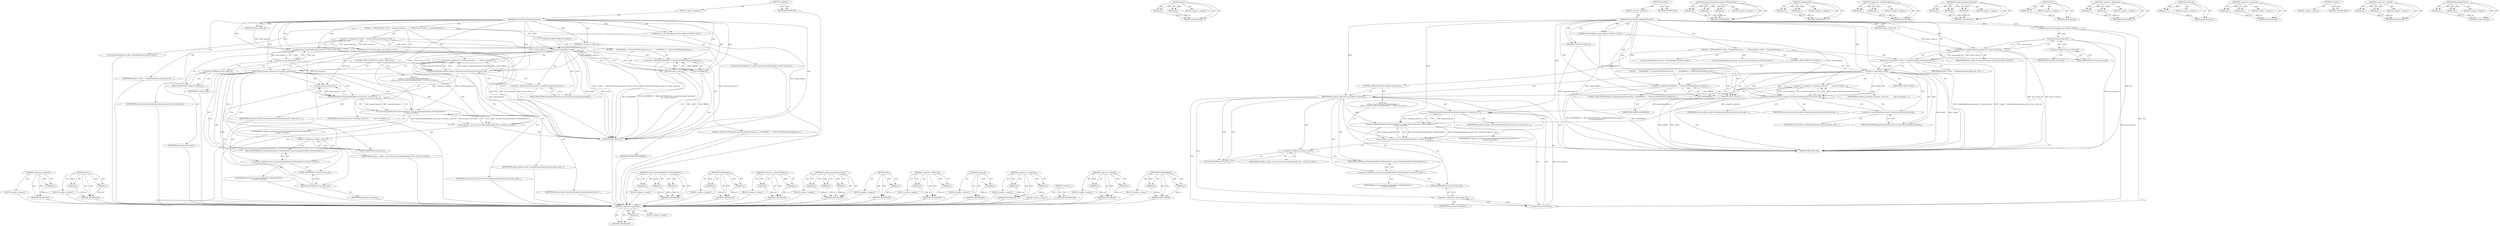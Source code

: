 digraph "ExtendedSocketId" {
vulnerable_103 [label=<(METHOD,&lt;operator&gt;.logicalNot)>];
vulnerable_104 [label=<(PARAM,p1)>];
vulnerable_105 [label=<(BLOCK,&lt;empty&gt;,&lt;empty&gt;)>];
vulnerable_106 [label=<(METHOD_RETURN,ANY)>];
vulnerable_127 [label=<(METHOD,insert)>];
vulnerable_128 [label=<(PARAM,p1)>];
vulnerable_129 [label=<(PARAM,p2)>];
vulnerable_130 [label=<(BLOCK,&lt;empty&gt;,&lt;empty&gt;)>];
vulnerable_131 [label=<(METHOD_RETURN,ANY)>];
vulnerable_6 [label=<(METHOD,&lt;global&gt;)<SUB>1</SUB>>];
vulnerable_7 [label=<(BLOCK,&lt;empty&gt;,&lt;empty&gt;)<SUB>1</SUB>>];
vulnerable_8 [label=<(METHOD,OnAcceptIncomingTcpConnection)<SUB>1</SUB>>];
vulnerable_9 [label="<(PARAM,const IPC::Message&amp; msg)<SUB>2</SUB>>"];
vulnerable_10 [label=<(PARAM,int listen_socket_id)<SUB>2</SUB>>];
vulnerable_11 [label="<(PARAM,net::IPEndPoint remote_address)<SUB>3</SUB>>"];
vulnerable_12 [label=<(PARAM,int connected_socket_id)<SUB>3</SUB>>];
vulnerable_13 [label=<(BLOCK,{
   P2PSocketHost* socket = LookupSocket(msg.r...,{
   P2PSocketHost* socket = LookupSocket(msg.r...)<SUB>3</SUB>>];
vulnerable_14 [label="<(LOCAL,P2PSocketHost* socket: P2PSocketHost*)<SUB>4</SUB>>"];
vulnerable_15 [label=<(&lt;operator&gt;.assignment,* socket = LookupSocket(msg.routing_id(), liste...)<SUB>4</SUB>>];
vulnerable_16 [label=<(IDENTIFIER,socket,* socket = LookupSocket(msg.routing_id(), liste...)<SUB>4</SUB>>];
vulnerable_17 [label=<(LookupSocket,LookupSocket(msg.routing_id(), listen_socket_id))<SUB>4</SUB>>];
vulnerable_18 [label=<(routing_id,msg.routing_id())<SUB>4</SUB>>];
vulnerable_19 [label=<(&lt;operator&gt;.fieldAccess,msg.routing_id)<SUB>4</SUB>>];
vulnerable_20 [label=<(IDENTIFIER,msg,msg.routing_id())<SUB>4</SUB>>];
vulnerable_21 [label=<(FIELD_IDENTIFIER,routing_id,routing_id)<SUB>4</SUB>>];
vulnerable_22 [label=<(IDENTIFIER,listen_socket_id,LookupSocket(msg.routing_id(), listen_socket_id))<SUB>4</SUB>>];
vulnerable_23 [label=<(CONTROL_STRUCTURE,IF,if (!socket))<SUB>5</SUB>>];
vulnerable_24 [label=<(&lt;operator&gt;.logicalNot,!socket)<SUB>5</SUB>>];
vulnerable_25 [label=<(IDENTIFIER,socket,!socket)<SUB>5</SUB>>];
vulnerable_26 [label=<(BLOCK,{
     LOG(ERROR) &lt;&lt; &quot;Received P2PHostMsg_Accep...,{
     LOG(ERROR) &lt;&lt; &quot;Received P2PHostMsg_Accep...)<SUB>5</SUB>>];
vulnerable_27 [label=<(&lt;operator&gt;.shiftLeft,LOG(ERROR) &lt;&lt; &quot;Received P2PHostMsg_AcceptIncomi...)<SUB>6</SUB>>];
vulnerable_28 [label=<(LOG,LOG(ERROR))<SUB>6</SUB>>];
vulnerable_29 [label=<(IDENTIFIER,ERROR,LOG(ERROR))<SUB>6</SUB>>];
vulnerable_30 [label=<(LITERAL,&quot;Received P2PHostMsg_AcceptIncomingTcpConnectio...,LOG(ERROR) &lt;&lt; &quot;Received P2PHostMsg_AcceptIncomi...)<SUB>6</SUB>>];
vulnerable_31 [label=<(RETURN,return;,return;)<SUB>8</SUB>>];
vulnerable_32 [label="<(LOCAL,P2PSocketHost* accepted_connection: P2PSocketHost*)<SUB>10</SUB>>"];
vulnerable_33 [label=<(&lt;operator&gt;.assignment,* accepted_connection =
      socket-&gt;AcceptInc...)<SUB>10</SUB>>];
vulnerable_34 [label=<(IDENTIFIER,accepted_connection,* accepted_connection =
      socket-&gt;AcceptInc...)<SUB>10</SUB>>];
vulnerable_35 [label=<(AcceptIncomingTcpConnection,socket-&gt;AcceptIncomingTcpConnection(remote_addr...)<SUB>11</SUB>>];
vulnerable_36 [label=<(&lt;operator&gt;.indirectFieldAccess,socket-&gt;AcceptIncomingTcpConnection)<SUB>11</SUB>>];
vulnerable_37 [label=<(IDENTIFIER,socket,socket-&gt;AcceptIncomingTcpConnection(remote_addr...)<SUB>11</SUB>>];
vulnerable_38 [label=<(FIELD_IDENTIFIER,AcceptIncomingTcpConnection,AcceptIncomingTcpConnection)<SUB>11</SUB>>];
vulnerable_39 [label=<(IDENTIFIER,remote_address,socket-&gt;AcceptIncomingTcpConnection(remote_addr...)<SUB>11</SUB>>];
vulnerable_40 [label=<(IDENTIFIER,connected_socket_id,socket-&gt;AcceptIncomingTcpConnection(remote_addr...)<SUB>11</SUB>>];
vulnerable_41 [label=<(CONTROL_STRUCTURE,IF,if (accepted_connection))<SUB>12</SUB>>];
vulnerable_42 [label=<(IDENTIFIER,accepted_connection,if (accepted_connection))<SUB>12</SUB>>];
vulnerable_43 [label="<(BLOCK,{
    sockets_.insert(std::pair&lt;ExtendedSocketI...,{
    sockets_.insert(std::pair&lt;ExtendedSocketI...)<SUB>12</SUB>>"];
vulnerable_44 [label="<(insert,sockets_.insert(std::pair&lt;ExtendedSocketId, P2P...)<SUB>13</SUB>>"];
vulnerable_45 [label=<(&lt;operator&gt;.fieldAccess,sockets_.insert)<SUB>13</SUB>>];
vulnerable_46 [label="<(IDENTIFIER,sockets_,sockets_.insert(std::pair&lt;ExtendedSocketId, P2P...)<SUB>13</SUB>>"];
vulnerable_47 [label=<(FIELD_IDENTIFIER,insert,insert)<SUB>13</SUB>>];
vulnerable_48 [label="<(std.pair&lt;ExtendedSocketId, P2PSocketHost*&gt;,std::pair&lt;ExtendedSocketId, P2PSocketHost*&gt;(
  ...)<SUB>13</SUB>>"];
vulnerable_49 [label="<(&lt;operator&gt;.fieldAccess,std::pair&lt;ExtendedSocketId, P2PSocketHost*&gt;)<SUB>13</SUB>>"];
vulnerable_50 [label="<(IDENTIFIER,std,std::pair&lt;ExtendedSocketId, P2PSocketHost*&gt;(
  ...)<SUB>13</SUB>>"];
vulnerable_51 [label=<(FIELD_IDENTIFIER,pair&lt;ExtendedSocketId, P2PSocketHost*&gt;,pair&lt;ExtendedSocketId, P2PSocketHost*&gt;)<SUB>13</SUB>>];
vulnerable_52 [label=<(ExtendedSocketId,ExtendedSocketId(msg.routing_id(), connected_so...)<SUB>14</SUB>>];
vulnerable_53 [label=<(routing_id,msg.routing_id())<SUB>14</SUB>>];
vulnerable_54 [label=<(&lt;operator&gt;.fieldAccess,msg.routing_id)<SUB>14</SUB>>];
vulnerable_55 [label=<(IDENTIFIER,msg,msg.routing_id())<SUB>14</SUB>>];
vulnerable_56 [label=<(FIELD_IDENTIFIER,routing_id,routing_id)<SUB>14</SUB>>];
vulnerable_57 [label=<(IDENTIFIER,connected_socket_id,ExtendedSocketId(msg.routing_id(), connected_so...)<SUB>14</SUB>>];
vulnerable_58 [label="<(IDENTIFIER,accepted_connection,std::pair&lt;ExtendedSocketId, P2PSocketHost*&gt;(
  ...)<SUB>15</SUB>>"];
vulnerable_59 [label=<(METHOD_RETURN,void)<SUB>1</SUB>>];
vulnerable_61 [label=<(METHOD_RETURN,ANY)<SUB>1</SUB>>];
vulnerable_132 [label=<(METHOD,std.pair&lt;ExtendedSocketId, P2PSocketHost*&gt;)>];
vulnerable_133 [label=<(PARAM,p1)>];
vulnerable_134 [label=<(PARAM,p2)>];
vulnerable_135 [label=<(PARAM,p3)>];
vulnerable_136 [label=<(BLOCK,&lt;empty&gt;,&lt;empty&gt;)>];
vulnerable_137 [label=<(METHOD_RETURN,ANY)>];
vulnerable_89 [label=<(METHOD,LookupSocket)>];
vulnerable_90 [label=<(PARAM,p1)>];
vulnerable_91 [label=<(PARAM,p2)>];
vulnerable_92 [label=<(BLOCK,&lt;empty&gt;,&lt;empty&gt;)>];
vulnerable_93 [label=<(METHOD_RETURN,ANY)>];
vulnerable_122 [label=<(METHOD,&lt;operator&gt;.indirectFieldAccess)>];
vulnerable_123 [label=<(PARAM,p1)>];
vulnerable_124 [label=<(PARAM,p2)>];
vulnerable_125 [label=<(BLOCK,&lt;empty&gt;,&lt;empty&gt;)>];
vulnerable_126 [label=<(METHOD_RETURN,ANY)>];
vulnerable_116 [label=<(METHOD,AcceptIncomingTcpConnection)>];
vulnerable_117 [label=<(PARAM,p1)>];
vulnerable_118 [label=<(PARAM,p2)>];
vulnerable_119 [label=<(PARAM,p3)>];
vulnerable_120 [label=<(BLOCK,&lt;empty&gt;,&lt;empty&gt;)>];
vulnerable_121 [label=<(METHOD_RETURN,ANY)>];
vulnerable_112 [label=<(METHOD,LOG)>];
vulnerable_113 [label=<(PARAM,p1)>];
vulnerable_114 [label=<(BLOCK,&lt;empty&gt;,&lt;empty&gt;)>];
vulnerable_115 [label=<(METHOD_RETURN,ANY)>];
vulnerable_98 [label=<(METHOD,&lt;operator&gt;.fieldAccess)>];
vulnerable_99 [label=<(PARAM,p1)>];
vulnerable_100 [label=<(PARAM,p2)>];
vulnerable_101 [label=<(BLOCK,&lt;empty&gt;,&lt;empty&gt;)>];
vulnerable_102 [label=<(METHOD_RETURN,ANY)>];
vulnerable_94 [label=<(METHOD,routing_id)>];
vulnerable_95 [label=<(PARAM,p1)>];
vulnerable_96 [label=<(BLOCK,&lt;empty&gt;,&lt;empty&gt;)>];
vulnerable_97 [label=<(METHOD_RETURN,ANY)>];
vulnerable_84 [label=<(METHOD,&lt;operator&gt;.assignment)>];
vulnerable_85 [label=<(PARAM,p1)>];
vulnerable_86 [label=<(PARAM,p2)>];
vulnerable_87 [label=<(BLOCK,&lt;empty&gt;,&lt;empty&gt;)>];
vulnerable_88 [label=<(METHOD_RETURN,ANY)>];
vulnerable_78 [label=<(METHOD,&lt;global&gt;)<SUB>1</SUB>>];
vulnerable_79 [label=<(BLOCK,&lt;empty&gt;,&lt;empty&gt;)>];
vulnerable_80 [label=<(METHOD_RETURN,ANY)>];
vulnerable_107 [label=<(METHOD,&lt;operator&gt;.shiftLeft)>];
vulnerable_108 [label=<(PARAM,p1)>];
vulnerable_109 [label=<(PARAM,p2)>];
vulnerable_110 [label=<(BLOCK,&lt;empty&gt;,&lt;empty&gt;)>];
vulnerable_111 [label=<(METHOD_RETURN,ANY)>];
vulnerable_138 [label=<(METHOD,ExtendedSocketId)>];
vulnerable_139 [label=<(PARAM,p1)>];
vulnerable_140 [label=<(PARAM,p2)>];
vulnerable_141 [label=<(BLOCK,&lt;empty&gt;,&lt;empty&gt;)>];
vulnerable_142 [label=<(METHOD_RETURN,ANY)>];
fixed_103 [label=<(METHOD,&lt;operator&gt;.logicalNot)>];
fixed_104 [label=<(PARAM,p1)>];
fixed_105 [label=<(BLOCK,&lt;empty&gt;,&lt;empty&gt;)>];
fixed_106 [label=<(METHOD_RETURN,ANY)>];
fixed_127 [label=<(METHOD,insert)>];
fixed_128 [label=<(PARAM,p1)>];
fixed_129 [label=<(PARAM,p2)>];
fixed_130 [label=<(BLOCK,&lt;empty&gt;,&lt;empty&gt;)>];
fixed_131 [label=<(METHOD_RETURN,ANY)>];
fixed_6 [label=<(METHOD,&lt;global&gt;)<SUB>1</SUB>>];
fixed_7 [label=<(BLOCK,&lt;empty&gt;,&lt;empty&gt;)<SUB>1</SUB>>];
fixed_8 [label=<(METHOD,OnAcceptIncomingTcpConnection)<SUB>1</SUB>>];
fixed_9 [label="<(PARAM,const IPC::Message&amp; msg)<SUB>2</SUB>>"];
fixed_10 [label=<(PARAM,int listen_socket_id)<SUB>2</SUB>>];
fixed_11 [label="<(PARAM,const net::IPEndPoint&amp; remote_address)<SUB>3</SUB>>"];
fixed_12 [label=<(PARAM,int connected_socket_id)<SUB>3</SUB>>];
fixed_13 [label=<(BLOCK,{
   P2PSocketHost* socket = LookupSocket(msg.r...,{
   P2PSocketHost* socket = LookupSocket(msg.r...)<SUB>3</SUB>>];
fixed_14 [label="<(LOCAL,P2PSocketHost* socket: P2PSocketHost*)<SUB>4</SUB>>"];
fixed_15 [label=<(&lt;operator&gt;.assignment,* socket = LookupSocket(msg.routing_id(), liste...)<SUB>4</SUB>>];
fixed_16 [label=<(IDENTIFIER,socket,* socket = LookupSocket(msg.routing_id(), liste...)<SUB>4</SUB>>];
fixed_17 [label=<(LookupSocket,LookupSocket(msg.routing_id(), listen_socket_id))<SUB>4</SUB>>];
fixed_18 [label=<(routing_id,msg.routing_id())<SUB>4</SUB>>];
fixed_19 [label=<(&lt;operator&gt;.fieldAccess,msg.routing_id)<SUB>4</SUB>>];
fixed_20 [label=<(IDENTIFIER,msg,msg.routing_id())<SUB>4</SUB>>];
fixed_21 [label=<(FIELD_IDENTIFIER,routing_id,routing_id)<SUB>4</SUB>>];
fixed_22 [label=<(IDENTIFIER,listen_socket_id,LookupSocket(msg.routing_id(), listen_socket_id))<SUB>4</SUB>>];
fixed_23 [label=<(CONTROL_STRUCTURE,IF,if (!socket))<SUB>5</SUB>>];
fixed_24 [label=<(&lt;operator&gt;.logicalNot,!socket)<SUB>5</SUB>>];
fixed_25 [label=<(IDENTIFIER,socket,!socket)<SUB>5</SUB>>];
fixed_26 [label=<(BLOCK,{
     LOG(ERROR) &lt;&lt; &quot;Received P2PHostMsg_Accep...,{
     LOG(ERROR) &lt;&lt; &quot;Received P2PHostMsg_Accep...)<SUB>5</SUB>>];
fixed_27 [label=<(&lt;operator&gt;.shiftLeft,LOG(ERROR) &lt;&lt; &quot;Received P2PHostMsg_AcceptIncomi...)<SUB>6</SUB>>];
fixed_28 [label=<(LOG,LOG(ERROR))<SUB>6</SUB>>];
fixed_29 [label=<(IDENTIFIER,ERROR,LOG(ERROR))<SUB>6</SUB>>];
fixed_30 [label=<(LITERAL,&quot;Received P2PHostMsg_AcceptIncomingTcpConnectio...,LOG(ERROR) &lt;&lt; &quot;Received P2PHostMsg_AcceptIncomi...)<SUB>6</SUB>>];
fixed_31 [label=<(RETURN,return;,return;)<SUB>8</SUB>>];
fixed_32 [label="<(LOCAL,P2PSocketHost* accepted_connection: P2PSocketHost*)<SUB>10</SUB>>"];
fixed_33 [label=<(&lt;operator&gt;.assignment,* accepted_connection =
      socket-&gt;AcceptInc...)<SUB>10</SUB>>];
fixed_34 [label=<(IDENTIFIER,accepted_connection,* accepted_connection =
      socket-&gt;AcceptInc...)<SUB>10</SUB>>];
fixed_35 [label=<(AcceptIncomingTcpConnection,socket-&gt;AcceptIncomingTcpConnection(remote_addr...)<SUB>11</SUB>>];
fixed_36 [label=<(&lt;operator&gt;.indirectFieldAccess,socket-&gt;AcceptIncomingTcpConnection)<SUB>11</SUB>>];
fixed_37 [label=<(IDENTIFIER,socket,socket-&gt;AcceptIncomingTcpConnection(remote_addr...)<SUB>11</SUB>>];
fixed_38 [label=<(FIELD_IDENTIFIER,AcceptIncomingTcpConnection,AcceptIncomingTcpConnection)<SUB>11</SUB>>];
fixed_39 [label=<(IDENTIFIER,remote_address,socket-&gt;AcceptIncomingTcpConnection(remote_addr...)<SUB>11</SUB>>];
fixed_40 [label=<(IDENTIFIER,connected_socket_id,socket-&gt;AcceptIncomingTcpConnection(remote_addr...)<SUB>11</SUB>>];
fixed_41 [label=<(CONTROL_STRUCTURE,IF,if (accepted_connection))<SUB>12</SUB>>];
fixed_42 [label=<(IDENTIFIER,accepted_connection,if (accepted_connection))<SUB>12</SUB>>];
fixed_43 [label="<(BLOCK,{
    sockets_.insert(std::pair&lt;ExtendedSocketI...,{
    sockets_.insert(std::pair&lt;ExtendedSocketI...)<SUB>12</SUB>>"];
fixed_44 [label="<(insert,sockets_.insert(std::pair&lt;ExtendedSocketId, P2P...)<SUB>13</SUB>>"];
fixed_45 [label=<(&lt;operator&gt;.fieldAccess,sockets_.insert)<SUB>13</SUB>>];
fixed_46 [label="<(IDENTIFIER,sockets_,sockets_.insert(std::pair&lt;ExtendedSocketId, P2P...)<SUB>13</SUB>>"];
fixed_47 [label=<(FIELD_IDENTIFIER,insert,insert)<SUB>13</SUB>>];
fixed_48 [label="<(std.pair&lt;ExtendedSocketId, P2PSocketHost*&gt;,std::pair&lt;ExtendedSocketId, P2PSocketHost*&gt;(
  ...)<SUB>13</SUB>>"];
fixed_49 [label="<(&lt;operator&gt;.fieldAccess,std::pair&lt;ExtendedSocketId, P2PSocketHost*&gt;)<SUB>13</SUB>>"];
fixed_50 [label="<(IDENTIFIER,std,std::pair&lt;ExtendedSocketId, P2PSocketHost*&gt;(
  ...)<SUB>13</SUB>>"];
fixed_51 [label=<(FIELD_IDENTIFIER,pair&lt;ExtendedSocketId, P2PSocketHost*&gt;,pair&lt;ExtendedSocketId, P2PSocketHost*&gt;)<SUB>13</SUB>>];
fixed_52 [label=<(ExtendedSocketId,ExtendedSocketId(msg.routing_id(), connected_so...)<SUB>14</SUB>>];
fixed_53 [label=<(routing_id,msg.routing_id())<SUB>14</SUB>>];
fixed_54 [label=<(&lt;operator&gt;.fieldAccess,msg.routing_id)<SUB>14</SUB>>];
fixed_55 [label=<(IDENTIFIER,msg,msg.routing_id())<SUB>14</SUB>>];
fixed_56 [label=<(FIELD_IDENTIFIER,routing_id,routing_id)<SUB>14</SUB>>];
fixed_57 [label=<(IDENTIFIER,connected_socket_id,ExtendedSocketId(msg.routing_id(), connected_so...)<SUB>14</SUB>>];
fixed_58 [label="<(IDENTIFIER,accepted_connection,std::pair&lt;ExtendedSocketId, P2PSocketHost*&gt;(
  ...)<SUB>15</SUB>>"];
fixed_59 [label=<(METHOD_RETURN,void)<SUB>1</SUB>>];
fixed_61 [label=<(METHOD_RETURN,ANY)<SUB>1</SUB>>];
fixed_132 [label=<(METHOD,std.pair&lt;ExtendedSocketId, P2PSocketHost*&gt;)>];
fixed_133 [label=<(PARAM,p1)>];
fixed_134 [label=<(PARAM,p2)>];
fixed_135 [label=<(PARAM,p3)>];
fixed_136 [label=<(BLOCK,&lt;empty&gt;,&lt;empty&gt;)>];
fixed_137 [label=<(METHOD_RETURN,ANY)>];
fixed_89 [label=<(METHOD,LookupSocket)>];
fixed_90 [label=<(PARAM,p1)>];
fixed_91 [label=<(PARAM,p2)>];
fixed_92 [label=<(BLOCK,&lt;empty&gt;,&lt;empty&gt;)>];
fixed_93 [label=<(METHOD_RETURN,ANY)>];
fixed_122 [label=<(METHOD,&lt;operator&gt;.indirectFieldAccess)>];
fixed_123 [label=<(PARAM,p1)>];
fixed_124 [label=<(PARAM,p2)>];
fixed_125 [label=<(BLOCK,&lt;empty&gt;,&lt;empty&gt;)>];
fixed_126 [label=<(METHOD_RETURN,ANY)>];
fixed_116 [label=<(METHOD,AcceptIncomingTcpConnection)>];
fixed_117 [label=<(PARAM,p1)>];
fixed_118 [label=<(PARAM,p2)>];
fixed_119 [label=<(PARAM,p3)>];
fixed_120 [label=<(BLOCK,&lt;empty&gt;,&lt;empty&gt;)>];
fixed_121 [label=<(METHOD_RETURN,ANY)>];
fixed_112 [label=<(METHOD,LOG)>];
fixed_113 [label=<(PARAM,p1)>];
fixed_114 [label=<(BLOCK,&lt;empty&gt;,&lt;empty&gt;)>];
fixed_115 [label=<(METHOD_RETURN,ANY)>];
fixed_98 [label=<(METHOD,&lt;operator&gt;.fieldAccess)>];
fixed_99 [label=<(PARAM,p1)>];
fixed_100 [label=<(PARAM,p2)>];
fixed_101 [label=<(BLOCK,&lt;empty&gt;,&lt;empty&gt;)>];
fixed_102 [label=<(METHOD_RETURN,ANY)>];
fixed_94 [label=<(METHOD,routing_id)>];
fixed_95 [label=<(PARAM,p1)>];
fixed_96 [label=<(BLOCK,&lt;empty&gt;,&lt;empty&gt;)>];
fixed_97 [label=<(METHOD_RETURN,ANY)>];
fixed_84 [label=<(METHOD,&lt;operator&gt;.assignment)>];
fixed_85 [label=<(PARAM,p1)>];
fixed_86 [label=<(PARAM,p2)>];
fixed_87 [label=<(BLOCK,&lt;empty&gt;,&lt;empty&gt;)>];
fixed_88 [label=<(METHOD_RETURN,ANY)>];
fixed_78 [label=<(METHOD,&lt;global&gt;)<SUB>1</SUB>>];
fixed_79 [label=<(BLOCK,&lt;empty&gt;,&lt;empty&gt;)>];
fixed_80 [label=<(METHOD_RETURN,ANY)>];
fixed_107 [label=<(METHOD,&lt;operator&gt;.shiftLeft)>];
fixed_108 [label=<(PARAM,p1)>];
fixed_109 [label=<(PARAM,p2)>];
fixed_110 [label=<(BLOCK,&lt;empty&gt;,&lt;empty&gt;)>];
fixed_111 [label=<(METHOD_RETURN,ANY)>];
fixed_138 [label=<(METHOD,ExtendedSocketId)>];
fixed_139 [label=<(PARAM,p1)>];
fixed_140 [label=<(PARAM,p2)>];
fixed_141 [label=<(BLOCK,&lt;empty&gt;,&lt;empty&gt;)>];
fixed_142 [label=<(METHOD_RETURN,ANY)>];
vulnerable_103 -> vulnerable_104  [key=0, label="AST: "];
vulnerable_103 -> vulnerable_104  [key=1, label="DDG: "];
vulnerable_103 -> vulnerable_105  [key=0, label="AST: "];
vulnerable_103 -> vulnerable_106  [key=0, label="AST: "];
vulnerable_103 -> vulnerable_106  [key=1, label="CFG: "];
vulnerable_104 -> vulnerable_106  [key=0, label="DDG: p1"];
vulnerable_127 -> vulnerable_128  [key=0, label="AST: "];
vulnerable_127 -> vulnerable_128  [key=1, label="DDG: "];
vulnerable_127 -> vulnerable_130  [key=0, label="AST: "];
vulnerable_127 -> vulnerable_129  [key=0, label="AST: "];
vulnerable_127 -> vulnerable_129  [key=1, label="DDG: "];
vulnerable_127 -> vulnerable_131  [key=0, label="AST: "];
vulnerable_127 -> vulnerable_131  [key=1, label="CFG: "];
vulnerable_128 -> vulnerable_131  [key=0, label="DDG: p1"];
vulnerable_129 -> vulnerable_131  [key=0, label="DDG: p2"];
vulnerable_6 -> vulnerable_7  [key=0, label="AST: "];
vulnerable_6 -> vulnerable_61  [key=0, label="AST: "];
vulnerable_6 -> vulnerable_61  [key=1, label="CFG: "];
vulnerable_7 -> vulnerable_8  [key=0, label="AST: "];
vulnerable_8 -> vulnerable_9  [key=0, label="AST: "];
vulnerable_8 -> vulnerable_9  [key=1, label="DDG: "];
vulnerable_8 -> vulnerable_10  [key=0, label="AST: "];
vulnerable_8 -> vulnerable_10  [key=1, label="DDG: "];
vulnerable_8 -> vulnerable_11  [key=0, label="AST: "];
vulnerable_8 -> vulnerable_11  [key=1, label="DDG: "];
vulnerable_8 -> vulnerable_12  [key=0, label="AST: "];
vulnerable_8 -> vulnerable_12  [key=1, label="DDG: "];
vulnerable_8 -> vulnerable_13  [key=0, label="AST: "];
vulnerable_8 -> vulnerable_59  [key=0, label="AST: "];
vulnerable_8 -> vulnerable_21  [key=0, label="CFG: "];
vulnerable_8 -> vulnerable_42  [key=0, label="DDG: "];
vulnerable_8 -> vulnerable_17  [key=0, label="DDG: "];
vulnerable_8 -> vulnerable_24  [key=0, label="DDG: "];
vulnerable_8 -> vulnerable_31  [key=0, label="DDG: "];
vulnerable_8 -> vulnerable_35  [key=0, label="DDG: "];
vulnerable_8 -> vulnerable_27  [key=0, label="DDG: "];
vulnerable_8 -> vulnerable_28  [key=0, label="DDG: "];
vulnerable_8 -> vulnerable_48  [key=0, label="DDG: "];
vulnerable_8 -> vulnerable_52  [key=0, label="DDG: "];
vulnerable_9 -> vulnerable_59  [key=0, label="DDG: msg"];
vulnerable_9 -> vulnerable_18  [key=0, label="DDG: msg"];
vulnerable_9 -> vulnerable_53  [key=0, label="DDG: msg"];
vulnerable_10 -> vulnerable_17  [key=0, label="DDG: listen_socket_id"];
vulnerable_11 -> vulnerable_59  [key=0, label="DDG: remote_address"];
vulnerable_11 -> vulnerable_35  [key=0, label="DDG: remote_address"];
vulnerable_12 -> vulnerable_59  [key=0, label="DDG: connected_socket_id"];
vulnerable_12 -> vulnerable_35  [key=0, label="DDG: connected_socket_id"];
vulnerable_13 -> vulnerable_14  [key=0, label="AST: "];
vulnerable_13 -> vulnerable_15  [key=0, label="AST: "];
vulnerable_13 -> vulnerable_23  [key=0, label="AST: "];
vulnerable_13 -> vulnerable_32  [key=0, label="AST: "];
vulnerable_13 -> vulnerable_33  [key=0, label="AST: "];
vulnerable_13 -> vulnerable_41  [key=0, label="AST: "];
vulnerable_15 -> vulnerable_16  [key=0, label="AST: "];
vulnerable_15 -> vulnerable_17  [key=0, label="AST: "];
vulnerable_15 -> vulnerable_24  [key=0, label="CFG: "];
vulnerable_15 -> vulnerable_24  [key=1, label="DDG: socket"];
vulnerable_15 -> vulnerable_59  [key=0, label="DDG: LookupSocket(msg.routing_id(), listen_socket_id)"];
vulnerable_15 -> vulnerable_59  [key=1, label="DDG: * socket = LookupSocket(msg.routing_id(), listen_socket_id)"];
vulnerable_17 -> vulnerable_18  [key=0, label="AST: "];
vulnerable_17 -> vulnerable_22  [key=0, label="AST: "];
vulnerable_17 -> vulnerable_15  [key=0, label="CFG: "];
vulnerable_17 -> vulnerable_15  [key=1, label="DDG: msg.routing_id()"];
vulnerable_17 -> vulnerable_15  [key=2, label="DDG: listen_socket_id"];
vulnerable_17 -> vulnerable_59  [key=0, label="DDG: msg.routing_id()"];
vulnerable_17 -> vulnerable_59  [key=1, label="DDG: listen_socket_id"];
vulnerable_18 -> vulnerable_19  [key=0, label="AST: "];
vulnerable_18 -> vulnerable_17  [key=0, label="CFG: "];
vulnerable_18 -> vulnerable_17  [key=1, label="DDG: msg.routing_id"];
vulnerable_18 -> vulnerable_59  [key=0, label="DDG: msg.routing_id"];
vulnerable_18 -> vulnerable_53  [key=0, label="DDG: msg.routing_id"];
vulnerable_19 -> vulnerable_20  [key=0, label="AST: "];
vulnerable_19 -> vulnerable_21  [key=0, label="AST: "];
vulnerable_19 -> vulnerable_18  [key=0, label="CFG: "];
vulnerable_21 -> vulnerable_19  [key=0, label="CFG: "];
vulnerable_23 -> vulnerable_24  [key=0, label="AST: "];
vulnerable_23 -> vulnerable_26  [key=0, label="AST: "];
vulnerable_24 -> vulnerable_25  [key=0, label="AST: "];
vulnerable_24 -> vulnerable_28  [key=0, label="CFG: "];
vulnerable_24 -> vulnerable_28  [key=1, label="CDG: "];
vulnerable_24 -> vulnerable_38  [key=0, label="CFG: "];
vulnerable_24 -> vulnerable_38  [key=1, label="CDG: "];
vulnerable_24 -> vulnerable_59  [key=0, label="DDG: socket"];
vulnerable_24 -> vulnerable_59  [key=1, label="DDG: !socket"];
vulnerable_24 -> vulnerable_35  [key=0, label="DDG: socket"];
vulnerable_24 -> vulnerable_35  [key=1, label="CDG: "];
vulnerable_24 -> vulnerable_33  [key=0, label="CDG: "];
vulnerable_24 -> vulnerable_42  [key=0, label="CDG: "];
vulnerable_24 -> vulnerable_36  [key=0, label="CDG: "];
vulnerable_24 -> vulnerable_27  [key=0, label="CDG: "];
vulnerable_24 -> vulnerable_31  [key=0, label="CDG: "];
vulnerable_26 -> vulnerable_27  [key=0, label="AST: "];
vulnerable_26 -> vulnerable_31  [key=0, label="AST: "];
vulnerable_27 -> vulnerable_28  [key=0, label="AST: "];
vulnerable_27 -> vulnerable_30  [key=0, label="AST: "];
vulnerable_27 -> vulnerable_31  [key=0, label="CFG: "];
vulnerable_27 -> vulnerable_59  [key=0, label="DDG: LOG(ERROR)"];
vulnerable_27 -> vulnerable_59  [key=1, label="DDG: LOG(ERROR) &lt;&lt; &quot;Received P2PHostMsg_AcceptIncomingTcpConnection &quot;
        &quot;for invalid socket_id.&quot;"];
vulnerable_28 -> vulnerable_29  [key=0, label="AST: "];
vulnerable_28 -> vulnerable_27  [key=0, label="CFG: "];
vulnerable_28 -> vulnerable_27  [key=1, label="DDG: ERROR"];
vulnerable_28 -> vulnerable_59  [key=0, label="DDG: ERROR"];
vulnerable_31 -> vulnerable_59  [key=0, label="CFG: "];
vulnerable_31 -> vulnerable_59  [key=1, label="DDG: &lt;RET&gt;"];
vulnerable_33 -> vulnerable_34  [key=0, label="AST: "];
vulnerable_33 -> vulnerable_35  [key=0, label="AST: "];
vulnerable_33 -> vulnerable_42  [key=0, label="CFG: "];
vulnerable_33 -> vulnerable_48  [key=0, label="DDG: accepted_connection"];
vulnerable_35 -> vulnerable_36  [key=0, label="AST: "];
vulnerable_35 -> vulnerable_39  [key=0, label="AST: "];
vulnerable_35 -> vulnerable_40  [key=0, label="AST: "];
vulnerable_35 -> vulnerable_33  [key=0, label="CFG: "];
vulnerable_35 -> vulnerable_33  [key=1, label="DDG: socket-&gt;AcceptIncomingTcpConnection"];
vulnerable_35 -> vulnerable_33  [key=2, label="DDG: remote_address"];
vulnerable_35 -> vulnerable_33  [key=3, label="DDG: connected_socket_id"];
vulnerable_35 -> vulnerable_52  [key=0, label="DDG: connected_socket_id"];
vulnerable_36 -> vulnerable_37  [key=0, label="AST: "];
vulnerable_36 -> vulnerable_38  [key=0, label="AST: "];
vulnerable_36 -> vulnerable_35  [key=0, label="CFG: "];
vulnerable_38 -> vulnerable_36  [key=0, label="CFG: "];
vulnerable_41 -> vulnerable_42  [key=0, label="AST: "];
vulnerable_41 -> vulnerable_43  [key=0, label="AST: "];
vulnerable_42 -> vulnerable_59  [key=0, label="CFG: "];
vulnerable_42 -> vulnerable_47  [key=0, label="CFG: "];
vulnerable_42 -> vulnerable_47  [key=1, label="CDG: "];
vulnerable_42 -> vulnerable_48  [key=0, label="CDG: "];
vulnerable_42 -> vulnerable_49  [key=0, label="CDG: "];
vulnerable_42 -> vulnerable_51  [key=0, label="CDG: "];
vulnerable_42 -> vulnerable_52  [key=0, label="CDG: "];
vulnerable_42 -> vulnerable_53  [key=0, label="CDG: "];
vulnerable_42 -> vulnerable_56  [key=0, label="CDG: "];
vulnerable_42 -> vulnerable_45  [key=0, label="CDG: "];
vulnerable_42 -> vulnerable_44  [key=0, label="CDG: "];
vulnerable_42 -> vulnerable_54  [key=0, label="CDG: "];
vulnerable_43 -> vulnerable_44  [key=0, label="AST: "];
vulnerable_44 -> vulnerable_45  [key=0, label="AST: "];
vulnerable_44 -> vulnerable_48  [key=0, label="AST: "];
vulnerable_44 -> vulnerable_59  [key=0, label="CFG: "];
vulnerable_45 -> vulnerable_46  [key=0, label="AST: "];
vulnerable_45 -> vulnerable_47  [key=0, label="AST: "];
vulnerable_45 -> vulnerable_51  [key=0, label="CFG: "];
vulnerable_47 -> vulnerable_45  [key=0, label="CFG: "];
vulnerable_48 -> vulnerable_49  [key=0, label="AST: "];
vulnerable_48 -> vulnerable_52  [key=0, label="AST: "];
vulnerable_48 -> vulnerable_58  [key=0, label="AST: "];
vulnerable_48 -> vulnerable_44  [key=0, label="CFG: "];
vulnerable_48 -> vulnerable_44  [key=1, label="DDG: std::pair&lt;ExtendedSocketId, P2PSocketHost*&gt;"];
vulnerable_48 -> vulnerable_44  [key=2, label="DDG: ExtendedSocketId(msg.routing_id(), connected_socket_id)"];
vulnerable_48 -> vulnerable_44  [key=3, label="DDG: accepted_connection"];
vulnerable_49 -> vulnerable_50  [key=0, label="AST: "];
vulnerable_49 -> vulnerable_51  [key=0, label="AST: "];
vulnerable_49 -> vulnerable_56  [key=0, label="CFG: "];
vulnerable_51 -> vulnerable_49  [key=0, label="CFG: "];
vulnerable_52 -> vulnerable_53  [key=0, label="AST: "];
vulnerable_52 -> vulnerable_57  [key=0, label="AST: "];
vulnerable_52 -> vulnerable_48  [key=0, label="CFG: "];
vulnerable_52 -> vulnerable_48  [key=1, label="DDG: msg.routing_id()"];
vulnerable_52 -> vulnerable_48  [key=2, label="DDG: connected_socket_id"];
vulnerable_53 -> vulnerable_54  [key=0, label="AST: "];
vulnerable_53 -> vulnerable_52  [key=0, label="CFG: "];
vulnerable_53 -> vulnerable_52  [key=1, label="DDG: msg.routing_id"];
vulnerable_54 -> vulnerable_55  [key=0, label="AST: "];
vulnerable_54 -> vulnerable_56  [key=0, label="AST: "];
vulnerable_54 -> vulnerable_53  [key=0, label="CFG: "];
vulnerable_56 -> vulnerable_54  [key=0, label="CFG: "];
vulnerable_132 -> vulnerable_133  [key=0, label="AST: "];
vulnerable_132 -> vulnerable_133  [key=1, label="DDG: "];
vulnerable_132 -> vulnerable_136  [key=0, label="AST: "];
vulnerable_132 -> vulnerable_134  [key=0, label="AST: "];
vulnerable_132 -> vulnerable_134  [key=1, label="DDG: "];
vulnerable_132 -> vulnerable_137  [key=0, label="AST: "];
vulnerable_132 -> vulnerable_137  [key=1, label="CFG: "];
vulnerable_132 -> vulnerable_135  [key=0, label="AST: "];
vulnerable_132 -> vulnerable_135  [key=1, label="DDG: "];
vulnerable_133 -> vulnerable_137  [key=0, label="DDG: p1"];
vulnerable_134 -> vulnerable_137  [key=0, label="DDG: p2"];
vulnerable_135 -> vulnerable_137  [key=0, label="DDG: p3"];
vulnerable_89 -> vulnerable_90  [key=0, label="AST: "];
vulnerable_89 -> vulnerable_90  [key=1, label="DDG: "];
vulnerable_89 -> vulnerable_92  [key=0, label="AST: "];
vulnerable_89 -> vulnerable_91  [key=0, label="AST: "];
vulnerable_89 -> vulnerable_91  [key=1, label="DDG: "];
vulnerable_89 -> vulnerable_93  [key=0, label="AST: "];
vulnerable_89 -> vulnerable_93  [key=1, label="CFG: "];
vulnerable_90 -> vulnerable_93  [key=0, label="DDG: p1"];
vulnerable_91 -> vulnerable_93  [key=0, label="DDG: p2"];
vulnerable_122 -> vulnerable_123  [key=0, label="AST: "];
vulnerable_122 -> vulnerable_123  [key=1, label="DDG: "];
vulnerable_122 -> vulnerable_125  [key=0, label="AST: "];
vulnerable_122 -> vulnerable_124  [key=0, label="AST: "];
vulnerable_122 -> vulnerable_124  [key=1, label="DDG: "];
vulnerable_122 -> vulnerable_126  [key=0, label="AST: "];
vulnerable_122 -> vulnerable_126  [key=1, label="CFG: "];
vulnerable_123 -> vulnerable_126  [key=0, label="DDG: p1"];
vulnerable_124 -> vulnerable_126  [key=0, label="DDG: p2"];
vulnerable_116 -> vulnerable_117  [key=0, label="AST: "];
vulnerable_116 -> vulnerable_117  [key=1, label="DDG: "];
vulnerable_116 -> vulnerable_120  [key=0, label="AST: "];
vulnerable_116 -> vulnerable_118  [key=0, label="AST: "];
vulnerable_116 -> vulnerable_118  [key=1, label="DDG: "];
vulnerable_116 -> vulnerable_121  [key=0, label="AST: "];
vulnerable_116 -> vulnerable_121  [key=1, label="CFG: "];
vulnerable_116 -> vulnerable_119  [key=0, label="AST: "];
vulnerable_116 -> vulnerable_119  [key=1, label="DDG: "];
vulnerable_117 -> vulnerable_121  [key=0, label="DDG: p1"];
vulnerable_118 -> vulnerable_121  [key=0, label="DDG: p2"];
vulnerable_119 -> vulnerable_121  [key=0, label="DDG: p3"];
vulnerable_112 -> vulnerable_113  [key=0, label="AST: "];
vulnerable_112 -> vulnerable_113  [key=1, label="DDG: "];
vulnerable_112 -> vulnerable_114  [key=0, label="AST: "];
vulnerable_112 -> vulnerable_115  [key=0, label="AST: "];
vulnerable_112 -> vulnerable_115  [key=1, label="CFG: "];
vulnerable_113 -> vulnerable_115  [key=0, label="DDG: p1"];
vulnerable_98 -> vulnerable_99  [key=0, label="AST: "];
vulnerable_98 -> vulnerable_99  [key=1, label="DDG: "];
vulnerable_98 -> vulnerable_101  [key=0, label="AST: "];
vulnerable_98 -> vulnerable_100  [key=0, label="AST: "];
vulnerable_98 -> vulnerable_100  [key=1, label="DDG: "];
vulnerable_98 -> vulnerable_102  [key=0, label="AST: "];
vulnerable_98 -> vulnerable_102  [key=1, label="CFG: "];
vulnerable_99 -> vulnerable_102  [key=0, label="DDG: p1"];
vulnerable_100 -> vulnerable_102  [key=0, label="DDG: p2"];
vulnerable_94 -> vulnerable_95  [key=0, label="AST: "];
vulnerable_94 -> vulnerable_95  [key=1, label="DDG: "];
vulnerable_94 -> vulnerable_96  [key=0, label="AST: "];
vulnerable_94 -> vulnerable_97  [key=0, label="AST: "];
vulnerable_94 -> vulnerable_97  [key=1, label="CFG: "];
vulnerable_95 -> vulnerable_97  [key=0, label="DDG: p1"];
vulnerable_84 -> vulnerable_85  [key=0, label="AST: "];
vulnerable_84 -> vulnerable_85  [key=1, label="DDG: "];
vulnerable_84 -> vulnerable_87  [key=0, label="AST: "];
vulnerable_84 -> vulnerable_86  [key=0, label="AST: "];
vulnerable_84 -> vulnerable_86  [key=1, label="DDG: "];
vulnerable_84 -> vulnerable_88  [key=0, label="AST: "];
vulnerable_84 -> vulnerable_88  [key=1, label="CFG: "];
vulnerable_85 -> vulnerable_88  [key=0, label="DDG: p1"];
vulnerable_86 -> vulnerable_88  [key=0, label="DDG: p2"];
vulnerable_78 -> vulnerable_79  [key=0, label="AST: "];
vulnerable_78 -> vulnerable_80  [key=0, label="AST: "];
vulnerable_78 -> vulnerable_80  [key=1, label="CFG: "];
vulnerable_107 -> vulnerable_108  [key=0, label="AST: "];
vulnerable_107 -> vulnerable_108  [key=1, label="DDG: "];
vulnerable_107 -> vulnerable_110  [key=0, label="AST: "];
vulnerable_107 -> vulnerable_109  [key=0, label="AST: "];
vulnerable_107 -> vulnerable_109  [key=1, label="DDG: "];
vulnerable_107 -> vulnerable_111  [key=0, label="AST: "];
vulnerable_107 -> vulnerable_111  [key=1, label="CFG: "];
vulnerable_108 -> vulnerable_111  [key=0, label="DDG: p1"];
vulnerable_109 -> vulnerable_111  [key=0, label="DDG: p2"];
vulnerable_138 -> vulnerable_139  [key=0, label="AST: "];
vulnerable_138 -> vulnerable_139  [key=1, label="DDG: "];
vulnerable_138 -> vulnerable_141  [key=0, label="AST: "];
vulnerable_138 -> vulnerable_140  [key=0, label="AST: "];
vulnerable_138 -> vulnerable_140  [key=1, label="DDG: "];
vulnerable_138 -> vulnerable_142  [key=0, label="AST: "];
vulnerable_138 -> vulnerable_142  [key=1, label="CFG: "];
vulnerable_139 -> vulnerable_142  [key=0, label="DDG: p1"];
vulnerable_140 -> vulnerable_142  [key=0, label="DDG: p2"];
fixed_103 -> fixed_104  [key=0, label="AST: "];
fixed_103 -> fixed_104  [key=1, label="DDG: "];
fixed_103 -> fixed_105  [key=0, label="AST: "];
fixed_103 -> fixed_106  [key=0, label="AST: "];
fixed_103 -> fixed_106  [key=1, label="CFG: "];
fixed_104 -> fixed_106  [key=0, label="DDG: p1"];
fixed_105 -> vulnerable_103  [key=0];
fixed_106 -> vulnerable_103  [key=0];
fixed_127 -> fixed_128  [key=0, label="AST: "];
fixed_127 -> fixed_128  [key=1, label="DDG: "];
fixed_127 -> fixed_130  [key=0, label="AST: "];
fixed_127 -> fixed_129  [key=0, label="AST: "];
fixed_127 -> fixed_129  [key=1, label="DDG: "];
fixed_127 -> fixed_131  [key=0, label="AST: "];
fixed_127 -> fixed_131  [key=1, label="CFG: "];
fixed_128 -> fixed_131  [key=0, label="DDG: p1"];
fixed_129 -> fixed_131  [key=0, label="DDG: p2"];
fixed_130 -> vulnerable_103  [key=0];
fixed_131 -> vulnerable_103  [key=0];
fixed_6 -> fixed_7  [key=0, label="AST: "];
fixed_6 -> fixed_61  [key=0, label="AST: "];
fixed_6 -> fixed_61  [key=1, label="CFG: "];
fixed_7 -> fixed_8  [key=0, label="AST: "];
fixed_8 -> fixed_9  [key=0, label="AST: "];
fixed_8 -> fixed_9  [key=1, label="DDG: "];
fixed_8 -> fixed_10  [key=0, label="AST: "];
fixed_8 -> fixed_10  [key=1, label="DDG: "];
fixed_8 -> fixed_11  [key=0, label="AST: "];
fixed_8 -> fixed_11  [key=1, label="DDG: "];
fixed_8 -> fixed_12  [key=0, label="AST: "];
fixed_8 -> fixed_12  [key=1, label="DDG: "];
fixed_8 -> fixed_13  [key=0, label="AST: "];
fixed_8 -> fixed_59  [key=0, label="AST: "];
fixed_8 -> fixed_21  [key=0, label="CFG: "];
fixed_8 -> fixed_42  [key=0, label="DDG: "];
fixed_8 -> fixed_17  [key=0, label="DDG: "];
fixed_8 -> fixed_24  [key=0, label="DDG: "];
fixed_8 -> fixed_31  [key=0, label="DDG: "];
fixed_8 -> fixed_35  [key=0, label="DDG: "];
fixed_8 -> fixed_27  [key=0, label="DDG: "];
fixed_8 -> fixed_28  [key=0, label="DDG: "];
fixed_8 -> fixed_48  [key=0, label="DDG: "];
fixed_8 -> fixed_52  [key=0, label="DDG: "];
fixed_9 -> fixed_59  [key=0, label="DDG: msg"];
fixed_9 -> fixed_18  [key=0, label="DDG: msg"];
fixed_9 -> fixed_53  [key=0, label="DDG: msg"];
fixed_10 -> fixed_17  [key=0, label="DDG: listen_socket_id"];
fixed_11 -> fixed_59  [key=0, label="DDG: remote_address"];
fixed_11 -> fixed_35  [key=0, label="DDG: remote_address"];
fixed_12 -> fixed_59  [key=0, label="DDG: connected_socket_id"];
fixed_12 -> fixed_35  [key=0, label="DDG: connected_socket_id"];
fixed_13 -> fixed_14  [key=0, label="AST: "];
fixed_13 -> fixed_15  [key=0, label="AST: "];
fixed_13 -> fixed_23  [key=0, label="AST: "];
fixed_13 -> fixed_32  [key=0, label="AST: "];
fixed_13 -> fixed_33  [key=0, label="AST: "];
fixed_13 -> fixed_41  [key=0, label="AST: "];
fixed_14 -> vulnerable_103  [key=0];
fixed_15 -> fixed_16  [key=0, label="AST: "];
fixed_15 -> fixed_17  [key=0, label="AST: "];
fixed_15 -> fixed_24  [key=0, label="CFG: "];
fixed_15 -> fixed_24  [key=1, label="DDG: socket"];
fixed_15 -> fixed_59  [key=0, label="DDG: LookupSocket(msg.routing_id(), listen_socket_id)"];
fixed_15 -> fixed_59  [key=1, label="DDG: * socket = LookupSocket(msg.routing_id(), listen_socket_id)"];
fixed_16 -> vulnerable_103  [key=0];
fixed_17 -> fixed_18  [key=0, label="AST: "];
fixed_17 -> fixed_22  [key=0, label="AST: "];
fixed_17 -> fixed_15  [key=0, label="CFG: "];
fixed_17 -> fixed_15  [key=1, label="DDG: msg.routing_id()"];
fixed_17 -> fixed_15  [key=2, label="DDG: listen_socket_id"];
fixed_17 -> fixed_59  [key=0, label="DDG: msg.routing_id()"];
fixed_17 -> fixed_59  [key=1, label="DDG: listen_socket_id"];
fixed_18 -> fixed_19  [key=0, label="AST: "];
fixed_18 -> fixed_17  [key=0, label="CFG: "];
fixed_18 -> fixed_17  [key=1, label="DDG: msg.routing_id"];
fixed_18 -> fixed_59  [key=0, label="DDG: msg.routing_id"];
fixed_18 -> fixed_53  [key=0, label="DDG: msg.routing_id"];
fixed_19 -> fixed_20  [key=0, label="AST: "];
fixed_19 -> fixed_21  [key=0, label="AST: "];
fixed_19 -> fixed_18  [key=0, label="CFG: "];
fixed_20 -> vulnerable_103  [key=0];
fixed_21 -> fixed_19  [key=0, label="CFG: "];
fixed_22 -> vulnerable_103  [key=0];
fixed_23 -> fixed_24  [key=0, label="AST: "];
fixed_23 -> fixed_26  [key=0, label="AST: "];
fixed_24 -> fixed_25  [key=0, label="AST: "];
fixed_24 -> fixed_28  [key=0, label="CFG: "];
fixed_24 -> fixed_28  [key=1, label="CDG: "];
fixed_24 -> fixed_38  [key=0, label="CFG: "];
fixed_24 -> fixed_38  [key=1, label="CDG: "];
fixed_24 -> fixed_59  [key=0, label="DDG: socket"];
fixed_24 -> fixed_59  [key=1, label="DDG: !socket"];
fixed_24 -> fixed_35  [key=0, label="DDG: socket"];
fixed_24 -> fixed_35  [key=1, label="CDG: "];
fixed_24 -> fixed_33  [key=0, label="CDG: "];
fixed_24 -> fixed_42  [key=0, label="CDG: "];
fixed_24 -> fixed_36  [key=0, label="CDG: "];
fixed_24 -> fixed_27  [key=0, label="CDG: "];
fixed_24 -> fixed_31  [key=0, label="CDG: "];
fixed_25 -> vulnerable_103  [key=0];
fixed_26 -> fixed_27  [key=0, label="AST: "];
fixed_26 -> fixed_31  [key=0, label="AST: "];
fixed_27 -> fixed_28  [key=0, label="AST: "];
fixed_27 -> fixed_30  [key=0, label="AST: "];
fixed_27 -> fixed_31  [key=0, label="CFG: "];
fixed_27 -> fixed_59  [key=0, label="DDG: LOG(ERROR)"];
fixed_27 -> fixed_59  [key=1, label="DDG: LOG(ERROR) &lt;&lt; &quot;Received P2PHostMsg_AcceptIncomingTcpConnection &quot;
        &quot;for invalid socket_id.&quot;"];
fixed_28 -> fixed_29  [key=0, label="AST: "];
fixed_28 -> fixed_27  [key=0, label="CFG: "];
fixed_28 -> fixed_27  [key=1, label="DDG: ERROR"];
fixed_28 -> fixed_59  [key=0, label="DDG: ERROR"];
fixed_29 -> vulnerable_103  [key=0];
fixed_30 -> vulnerable_103  [key=0];
fixed_31 -> fixed_59  [key=0, label="CFG: "];
fixed_31 -> fixed_59  [key=1, label="DDG: &lt;RET&gt;"];
fixed_32 -> vulnerable_103  [key=0];
fixed_33 -> fixed_34  [key=0, label="AST: "];
fixed_33 -> fixed_35  [key=0, label="AST: "];
fixed_33 -> fixed_42  [key=0, label="CFG: "];
fixed_33 -> fixed_48  [key=0, label="DDG: accepted_connection"];
fixed_34 -> vulnerable_103  [key=0];
fixed_35 -> fixed_36  [key=0, label="AST: "];
fixed_35 -> fixed_39  [key=0, label="AST: "];
fixed_35 -> fixed_40  [key=0, label="AST: "];
fixed_35 -> fixed_33  [key=0, label="CFG: "];
fixed_35 -> fixed_33  [key=1, label="DDG: socket-&gt;AcceptIncomingTcpConnection"];
fixed_35 -> fixed_33  [key=2, label="DDG: remote_address"];
fixed_35 -> fixed_33  [key=3, label="DDG: connected_socket_id"];
fixed_35 -> fixed_52  [key=0, label="DDG: connected_socket_id"];
fixed_36 -> fixed_37  [key=0, label="AST: "];
fixed_36 -> fixed_38  [key=0, label="AST: "];
fixed_36 -> fixed_35  [key=0, label="CFG: "];
fixed_37 -> vulnerable_103  [key=0];
fixed_38 -> fixed_36  [key=0, label="CFG: "];
fixed_39 -> vulnerable_103  [key=0];
fixed_40 -> vulnerable_103  [key=0];
fixed_41 -> fixed_42  [key=0, label="AST: "];
fixed_41 -> fixed_43  [key=0, label="AST: "];
fixed_42 -> fixed_59  [key=0, label="CFG: "];
fixed_42 -> fixed_47  [key=0, label="CFG: "];
fixed_42 -> fixed_47  [key=1, label="CDG: "];
fixed_42 -> fixed_48  [key=0, label="CDG: "];
fixed_42 -> fixed_49  [key=0, label="CDG: "];
fixed_42 -> fixed_51  [key=0, label="CDG: "];
fixed_42 -> fixed_52  [key=0, label="CDG: "];
fixed_42 -> fixed_53  [key=0, label="CDG: "];
fixed_42 -> fixed_56  [key=0, label="CDG: "];
fixed_42 -> fixed_45  [key=0, label="CDG: "];
fixed_42 -> fixed_44  [key=0, label="CDG: "];
fixed_42 -> fixed_54  [key=0, label="CDG: "];
fixed_43 -> fixed_44  [key=0, label="AST: "];
fixed_44 -> fixed_45  [key=0, label="AST: "];
fixed_44 -> fixed_48  [key=0, label="AST: "];
fixed_44 -> fixed_59  [key=0, label="CFG: "];
fixed_45 -> fixed_46  [key=0, label="AST: "];
fixed_45 -> fixed_47  [key=0, label="AST: "];
fixed_45 -> fixed_51  [key=0, label="CFG: "];
fixed_46 -> vulnerable_103  [key=0];
fixed_47 -> fixed_45  [key=0, label="CFG: "];
fixed_48 -> fixed_49  [key=0, label="AST: "];
fixed_48 -> fixed_52  [key=0, label="AST: "];
fixed_48 -> fixed_58  [key=0, label="AST: "];
fixed_48 -> fixed_44  [key=0, label="CFG: "];
fixed_48 -> fixed_44  [key=1, label="DDG: std::pair&lt;ExtendedSocketId, P2PSocketHost*&gt;"];
fixed_48 -> fixed_44  [key=2, label="DDG: ExtendedSocketId(msg.routing_id(), connected_socket_id)"];
fixed_48 -> fixed_44  [key=3, label="DDG: accepted_connection"];
fixed_49 -> fixed_50  [key=0, label="AST: "];
fixed_49 -> fixed_51  [key=0, label="AST: "];
fixed_49 -> fixed_56  [key=0, label="CFG: "];
fixed_50 -> vulnerable_103  [key=0];
fixed_51 -> fixed_49  [key=0, label="CFG: "];
fixed_52 -> fixed_53  [key=0, label="AST: "];
fixed_52 -> fixed_57  [key=0, label="AST: "];
fixed_52 -> fixed_48  [key=0, label="CFG: "];
fixed_52 -> fixed_48  [key=1, label="DDG: msg.routing_id()"];
fixed_52 -> fixed_48  [key=2, label="DDG: connected_socket_id"];
fixed_53 -> fixed_54  [key=0, label="AST: "];
fixed_53 -> fixed_52  [key=0, label="CFG: "];
fixed_53 -> fixed_52  [key=1, label="DDG: msg.routing_id"];
fixed_54 -> fixed_55  [key=0, label="AST: "];
fixed_54 -> fixed_56  [key=0, label="AST: "];
fixed_54 -> fixed_53  [key=0, label="CFG: "];
fixed_55 -> vulnerable_103  [key=0];
fixed_56 -> fixed_54  [key=0, label="CFG: "];
fixed_57 -> vulnerable_103  [key=0];
fixed_58 -> vulnerable_103  [key=0];
fixed_59 -> vulnerable_103  [key=0];
fixed_61 -> vulnerable_103  [key=0];
fixed_132 -> fixed_133  [key=0, label="AST: "];
fixed_132 -> fixed_133  [key=1, label="DDG: "];
fixed_132 -> fixed_136  [key=0, label="AST: "];
fixed_132 -> fixed_134  [key=0, label="AST: "];
fixed_132 -> fixed_134  [key=1, label="DDG: "];
fixed_132 -> fixed_137  [key=0, label="AST: "];
fixed_132 -> fixed_137  [key=1, label="CFG: "];
fixed_132 -> fixed_135  [key=0, label="AST: "];
fixed_132 -> fixed_135  [key=1, label="DDG: "];
fixed_133 -> fixed_137  [key=0, label="DDG: p1"];
fixed_134 -> fixed_137  [key=0, label="DDG: p2"];
fixed_135 -> fixed_137  [key=0, label="DDG: p3"];
fixed_136 -> vulnerable_103  [key=0];
fixed_137 -> vulnerable_103  [key=0];
fixed_89 -> fixed_90  [key=0, label="AST: "];
fixed_89 -> fixed_90  [key=1, label="DDG: "];
fixed_89 -> fixed_92  [key=0, label="AST: "];
fixed_89 -> fixed_91  [key=0, label="AST: "];
fixed_89 -> fixed_91  [key=1, label="DDG: "];
fixed_89 -> fixed_93  [key=0, label="AST: "];
fixed_89 -> fixed_93  [key=1, label="CFG: "];
fixed_90 -> fixed_93  [key=0, label="DDG: p1"];
fixed_91 -> fixed_93  [key=0, label="DDG: p2"];
fixed_92 -> vulnerable_103  [key=0];
fixed_93 -> vulnerable_103  [key=0];
fixed_122 -> fixed_123  [key=0, label="AST: "];
fixed_122 -> fixed_123  [key=1, label="DDG: "];
fixed_122 -> fixed_125  [key=0, label="AST: "];
fixed_122 -> fixed_124  [key=0, label="AST: "];
fixed_122 -> fixed_124  [key=1, label="DDG: "];
fixed_122 -> fixed_126  [key=0, label="AST: "];
fixed_122 -> fixed_126  [key=1, label="CFG: "];
fixed_123 -> fixed_126  [key=0, label="DDG: p1"];
fixed_124 -> fixed_126  [key=0, label="DDG: p2"];
fixed_125 -> vulnerable_103  [key=0];
fixed_126 -> vulnerable_103  [key=0];
fixed_116 -> fixed_117  [key=0, label="AST: "];
fixed_116 -> fixed_117  [key=1, label="DDG: "];
fixed_116 -> fixed_120  [key=0, label="AST: "];
fixed_116 -> fixed_118  [key=0, label="AST: "];
fixed_116 -> fixed_118  [key=1, label="DDG: "];
fixed_116 -> fixed_121  [key=0, label="AST: "];
fixed_116 -> fixed_121  [key=1, label="CFG: "];
fixed_116 -> fixed_119  [key=0, label="AST: "];
fixed_116 -> fixed_119  [key=1, label="DDG: "];
fixed_117 -> fixed_121  [key=0, label="DDG: p1"];
fixed_118 -> fixed_121  [key=0, label="DDG: p2"];
fixed_119 -> fixed_121  [key=0, label="DDG: p3"];
fixed_120 -> vulnerable_103  [key=0];
fixed_121 -> vulnerable_103  [key=0];
fixed_112 -> fixed_113  [key=0, label="AST: "];
fixed_112 -> fixed_113  [key=1, label="DDG: "];
fixed_112 -> fixed_114  [key=0, label="AST: "];
fixed_112 -> fixed_115  [key=0, label="AST: "];
fixed_112 -> fixed_115  [key=1, label="CFG: "];
fixed_113 -> fixed_115  [key=0, label="DDG: p1"];
fixed_114 -> vulnerable_103  [key=0];
fixed_115 -> vulnerable_103  [key=0];
fixed_98 -> fixed_99  [key=0, label="AST: "];
fixed_98 -> fixed_99  [key=1, label="DDG: "];
fixed_98 -> fixed_101  [key=0, label="AST: "];
fixed_98 -> fixed_100  [key=0, label="AST: "];
fixed_98 -> fixed_100  [key=1, label="DDG: "];
fixed_98 -> fixed_102  [key=0, label="AST: "];
fixed_98 -> fixed_102  [key=1, label="CFG: "];
fixed_99 -> fixed_102  [key=0, label="DDG: p1"];
fixed_100 -> fixed_102  [key=0, label="DDG: p2"];
fixed_101 -> vulnerable_103  [key=0];
fixed_102 -> vulnerable_103  [key=0];
fixed_94 -> fixed_95  [key=0, label="AST: "];
fixed_94 -> fixed_95  [key=1, label="DDG: "];
fixed_94 -> fixed_96  [key=0, label="AST: "];
fixed_94 -> fixed_97  [key=0, label="AST: "];
fixed_94 -> fixed_97  [key=1, label="CFG: "];
fixed_95 -> fixed_97  [key=0, label="DDG: p1"];
fixed_96 -> vulnerable_103  [key=0];
fixed_97 -> vulnerable_103  [key=0];
fixed_84 -> fixed_85  [key=0, label="AST: "];
fixed_84 -> fixed_85  [key=1, label="DDG: "];
fixed_84 -> fixed_87  [key=0, label="AST: "];
fixed_84 -> fixed_86  [key=0, label="AST: "];
fixed_84 -> fixed_86  [key=1, label="DDG: "];
fixed_84 -> fixed_88  [key=0, label="AST: "];
fixed_84 -> fixed_88  [key=1, label="CFG: "];
fixed_85 -> fixed_88  [key=0, label="DDG: p1"];
fixed_86 -> fixed_88  [key=0, label="DDG: p2"];
fixed_87 -> vulnerable_103  [key=0];
fixed_88 -> vulnerable_103  [key=0];
fixed_78 -> fixed_79  [key=0, label="AST: "];
fixed_78 -> fixed_80  [key=0, label="AST: "];
fixed_78 -> fixed_80  [key=1, label="CFG: "];
fixed_79 -> vulnerable_103  [key=0];
fixed_80 -> vulnerable_103  [key=0];
fixed_107 -> fixed_108  [key=0, label="AST: "];
fixed_107 -> fixed_108  [key=1, label="DDG: "];
fixed_107 -> fixed_110  [key=0, label="AST: "];
fixed_107 -> fixed_109  [key=0, label="AST: "];
fixed_107 -> fixed_109  [key=1, label="DDG: "];
fixed_107 -> fixed_111  [key=0, label="AST: "];
fixed_107 -> fixed_111  [key=1, label="CFG: "];
fixed_108 -> fixed_111  [key=0, label="DDG: p1"];
fixed_109 -> fixed_111  [key=0, label="DDG: p2"];
fixed_110 -> vulnerable_103  [key=0];
fixed_111 -> vulnerable_103  [key=0];
fixed_138 -> fixed_139  [key=0, label="AST: "];
fixed_138 -> fixed_139  [key=1, label="DDG: "];
fixed_138 -> fixed_141  [key=0, label="AST: "];
fixed_138 -> fixed_140  [key=0, label="AST: "];
fixed_138 -> fixed_140  [key=1, label="DDG: "];
fixed_138 -> fixed_142  [key=0, label="AST: "];
fixed_138 -> fixed_142  [key=1, label="CFG: "];
fixed_139 -> fixed_142  [key=0, label="DDG: p1"];
fixed_140 -> fixed_142  [key=0, label="DDG: p2"];
fixed_141 -> vulnerable_103  [key=0];
fixed_142 -> vulnerable_103  [key=0];
}
